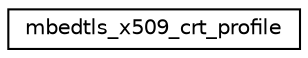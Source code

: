 digraph "Graphical Class Hierarchy"
{
 // LATEX_PDF_SIZE
  edge [fontname="Helvetica",fontsize="10",labelfontname="Helvetica",labelfontsize="10"];
  node [fontname="Helvetica",fontsize="10",shape=record];
  rankdir="LR";
  Node0 [label="mbedtls_x509_crt_profile",height=0.2,width=0.4,color="black", fillcolor="white", style="filled",URL="$d8/d1b/structmbedtls__x509__crt__profile.html",tooltip=" "];
}
